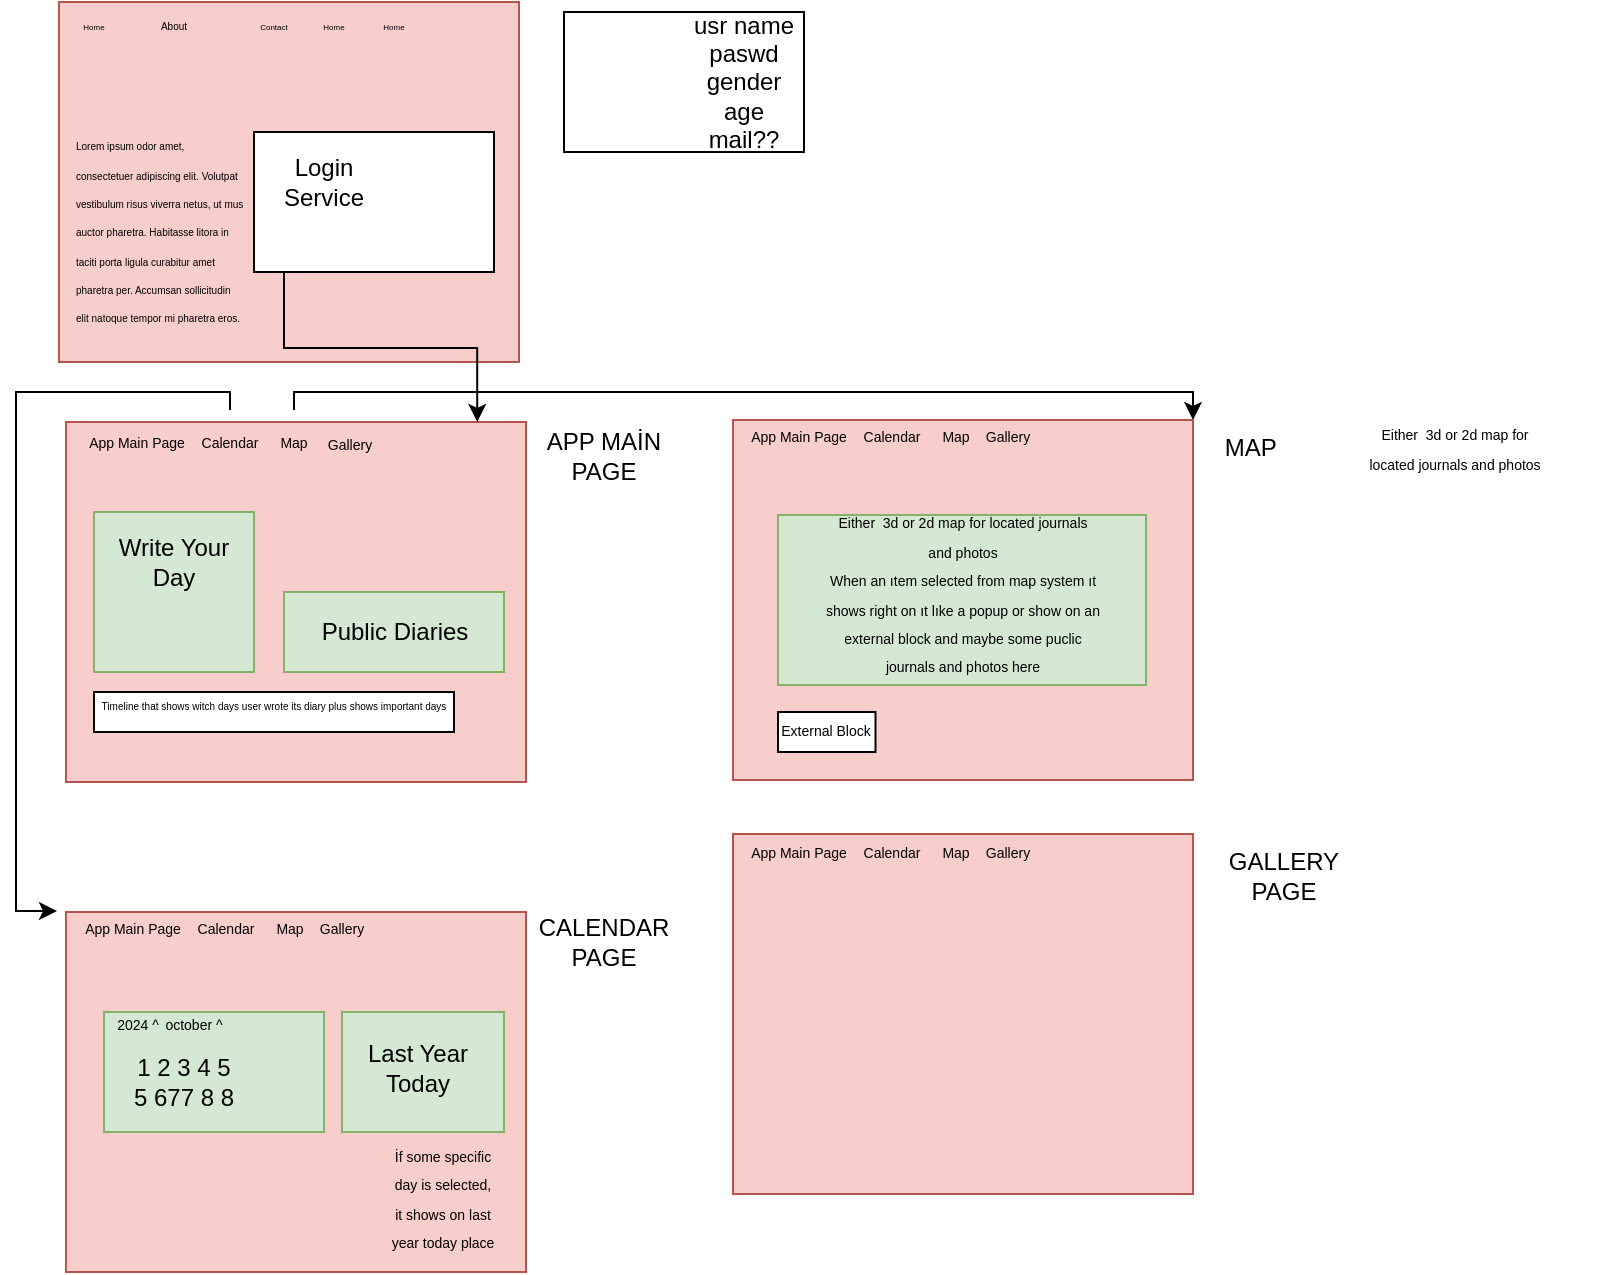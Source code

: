<mxfile version="25.0.3">
  <diagram name="Sayfa -1" id="lpaqPt4GCAIE5SKZ4p8X">
    <mxGraphModel dx="350" dy="186" grid="1" gridSize="10" guides="1" tooltips="1" connect="1" arrows="1" fold="1" page="1" pageScale="1" pageWidth="827" pageHeight="1169" math="0" shadow="0">
      <root>
        <mxCell id="0" />
        <mxCell id="1" parent="0" />
        <mxCell id="ZIyLOdGgL62Nhkdruaqg-5" value="" style="rounded=0;whiteSpace=wrap;html=1;fillColor=#f8cecc;strokeColor=#b85450;" vertex="1" parent="1">
          <mxGeometry x="37.5" y="25" width="230" height="180" as="geometry" />
        </mxCell>
        <mxCell id="ZIyLOdGgL62Nhkdruaqg-6" value="" style="rounded=0;whiteSpace=wrap;html=1;" vertex="1" parent="1">
          <mxGeometry x="135" y="90" width="120" height="70" as="geometry" />
        </mxCell>
        <mxCell id="ZIyLOdGgL62Nhkdruaqg-7" value="Login Service" style="text;html=1;align=center;verticalAlign=middle;whiteSpace=wrap;rounded=0;" vertex="1" parent="1">
          <mxGeometry x="140" y="100" width="60" height="30" as="geometry" />
        </mxCell>
        <mxCell id="ZIyLOdGgL62Nhkdruaqg-9" value="&lt;font style=&quot;font-size: 4px;&quot;&gt;Home&lt;/font&gt;" style="text;html=1;align=center;verticalAlign=middle;whiteSpace=wrap;rounded=0;" vertex="1" parent="1">
          <mxGeometry x="40" y="30" width="30" height="10" as="geometry" />
        </mxCell>
        <mxCell id="ZIyLOdGgL62Nhkdruaqg-11" value="&lt;font style=&quot;font-size: 5px;&quot;&gt;About&lt;/font&gt;" style="text;html=1;align=center;verticalAlign=middle;whiteSpace=wrap;rounded=0;" vertex="1" parent="1">
          <mxGeometry x="80" y="30" width="30" height="10" as="geometry" />
        </mxCell>
        <mxCell id="ZIyLOdGgL62Nhkdruaqg-12" value="&lt;font style=&quot;font-size: 4px;&quot;&gt;Contact&lt;/font&gt;" style="text;html=1;align=center;verticalAlign=middle;whiteSpace=wrap;rounded=0;" vertex="1" parent="1">
          <mxGeometry x="130" y="30" width="30" height="10" as="geometry" />
        </mxCell>
        <mxCell id="ZIyLOdGgL62Nhkdruaqg-13" value="&lt;font style=&quot;font-size: 4px;&quot;&gt;Home&lt;/font&gt;" style="text;html=1;align=center;verticalAlign=middle;whiteSpace=wrap;rounded=0;" vertex="1" parent="1">
          <mxGeometry x="160" y="30" width="30" height="10" as="geometry" />
        </mxCell>
        <mxCell id="ZIyLOdGgL62Nhkdruaqg-14" value="&lt;font style=&quot;font-size: 4px;&quot;&gt;Home&lt;/font&gt;" style="text;html=1;align=center;verticalAlign=middle;whiteSpace=wrap;rounded=0;" vertex="1" parent="1">
          <mxGeometry x="190" y="30" width="30" height="10" as="geometry" />
        </mxCell>
        <mxCell id="ZIyLOdGgL62Nhkdruaqg-18" value="" style="rounded=0;whiteSpace=wrap;html=1;fillColor=#f8cecc;strokeColor=#b85450;" vertex="1" parent="1">
          <mxGeometry x="41" y="235" width="230" height="180" as="geometry" />
        </mxCell>
        <mxCell id="ZIyLOdGgL62Nhkdruaqg-20" value="&lt;font style=&quot;font-size: 7px;&quot;&gt;App Main Page&lt;/font&gt;" style="text;html=1;align=center;verticalAlign=middle;whiteSpace=wrap;rounded=0;" vertex="1" parent="1">
          <mxGeometry x="39" y="229" width="75" height="30" as="geometry" />
        </mxCell>
        <mxCell id="ZIyLOdGgL62Nhkdruaqg-30" value="&lt;span style=&quot;color: rgba(0, 0, 0, 0); font-family: monospace; font-size: 0px; text-align: start; text-wrap-mode: nowrap;&quot;&gt;%3CmxGraphModel%3E%3Croot%3E%3CmxCell%20id%3D%220%22%2F%3E%3CmxCell%20id%3D%221%22%20parent%3D%220%22%2F%3E%3CmxCell%20id%3D%222%22%20value%3D%22%22%20style%3D%22rounded%3D0%3BwhiteSpace%3Dwrap%3Bhtml%3D1%3BfillColor%3D%23d5e8d4%3BstrokeColor%3D%2382b366%3B%22%20vertex%3D%221%22%20parent%3D%221%22%3E%3CmxGeometry%20x%3D%2255%22%20y%3D%22280%22%20width%3D%2280%22%20height%3D%2280%22%20as%3D%22geometry%22%2F%3E%3C%2FmxCell%3E%3C%2Froot%3E%3C%2FmxGraphModel%3E&lt;/span&gt;" style="rounded=0;whiteSpace=wrap;html=1;fillColor=#d5e8d4;strokeColor=#82b366;" vertex="1" parent="1">
          <mxGeometry x="55" y="280" width="80" height="80" as="geometry" />
        </mxCell>
        <mxCell id="ZIyLOdGgL62Nhkdruaqg-31" value="Write Your Day" style="text;html=1;align=center;verticalAlign=middle;whiteSpace=wrap;rounded=0;" vertex="1" parent="1">
          <mxGeometry x="65" y="290" width="60" height="30" as="geometry" />
        </mxCell>
        <mxCell id="ZIyLOdGgL62Nhkdruaqg-34" value="" style="rounded=0;whiteSpace=wrap;html=1;" vertex="1" parent="1">
          <mxGeometry x="55" y="370" width="180" height="20" as="geometry" />
        </mxCell>
        <mxCell id="ZIyLOdGgL62Nhkdruaqg-35" value="&lt;font style=&quot;font-size: 5px;&quot;&gt;Timeline that shows witch days user wrote its diary plus shows important days&lt;/font&gt;" style="text;html=1;align=center;verticalAlign=middle;whiteSpace=wrap;rounded=0;" vertex="1" parent="1">
          <mxGeometry x="50" y="360" width="190" height="30" as="geometry" />
        </mxCell>
        <mxCell id="ZIyLOdGgL62Nhkdruaqg-64" style="edgeStyle=orthogonalEdgeStyle;rounded=0;orthogonalLoop=1;jettySize=auto;html=1;exitX=0.5;exitY=0;exitDx=0;exitDy=0;entryX=0;entryY=0.25;entryDx=0;entryDy=0;" edge="1" parent="1" source="ZIyLOdGgL62Nhkdruaqg-36" target="ZIyLOdGgL62Nhkdruaqg-49">
          <mxGeometry relative="1" as="geometry">
            <Array as="points">
              <mxPoint x="123" y="220" />
              <mxPoint x="16" y="220" />
              <mxPoint x="16" y="479" />
            </Array>
          </mxGeometry>
        </mxCell>
        <mxCell id="ZIyLOdGgL62Nhkdruaqg-36" value="&lt;font style=&quot;font-size: 7px;&quot;&gt;Calendar&lt;/font&gt;" style="text;html=1;align=center;verticalAlign=middle;whiteSpace=wrap;rounded=0;" vertex="1" parent="1">
          <mxGeometry x="93" y="229" width="60" height="30" as="geometry" />
        </mxCell>
        <mxCell id="ZIyLOdGgL62Nhkdruaqg-95" style="edgeStyle=orthogonalEdgeStyle;rounded=0;orthogonalLoop=1;jettySize=auto;html=1;exitX=0.5;exitY=0;exitDx=0;exitDy=0;entryX=1;entryY=0;entryDx=0;entryDy=0;" edge="1" parent="1" source="ZIyLOdGgL62Nhkdruaqg-37" target="ZIyLOdGgL62Nhkdruaqg-66">
          <mxGeometry relative="1" as="geometry">
            <Array as="points">
              <mxPoint x="155" y="220" />
              <mxPoint x="605" y="220" />
            </Array>
          </mxGeometry>
        </mxCell>
        <mxCell id="ZIyLOdGgL62Nhkdruaqg-37" value="&lt;font style=&quot;font-size: 7px;&quot;&gt;Map&lt;/font&gt;" style="text;html=1;align=center;verticalAlign=middle;whiteSpace=wrap;rounded=0;" vertex="1" parent="1">
          <mxGeometry x="125" y="229" width="60" height="30" as="geometry" />
        </mxCell>
        <mxCell id="ZIyLOdGgL62Nhkdruaqg-38" value="&lt;font style=&quot;font-size: 7px;&quot;&gt;Gallery&lt;/font&gt;" style="text;html=1;align=center;verticalAlign=middle;whiteSpace=wrap;rounded=0;container=1;" vertex="1" parent="1">
          <mxGeometry x="153" y="230" width="60" height="30" as="geometry">
            <mxRectangle x="151" y="229" width="60" height="30" as="alternateBounds" />
          </mxGeometry>
        </mxCell>
        <mxCell id="ZIyLOdGgL62Nhkdruaqg-39" value="" style="shape=image;html=1;verticalAlign=top;verticalLabelPosition=bottom;labelBackgroundColor=#ffffff;imageAspect=0;aspect=fixed;image=https://cdn1.iconfinder.com/data/icons/material-core/18/exit-to-app-128.png" vertex="1" parent="1">
          <mxGeometry x="250" y="243" width="17" height="17" as="geometry" />
        </mxCell>
        <mxCell id="ZIyLOdGgL62Nhkdruaqg-40" value="" style="shape=image;html=1;verticalAlign=top;verticalLabelPosition=bottom;labelBackgroundColor=#ffffff;imageAspect=0;aspect=fixed;image=https://cdn1.iconfinder.com/data/icons/iconoir-vol-3/24/profile-circled-128.png" vertex="1" parent="1">
          <mxGeometry x="224" y="243" width="20" height="20" as="geometry" />
        </mxCell>
        <mxCell id="ZIyLOdGgL62Nhkdruaqg-43" value="" style="rounded=0;whiteSpace=wrap;html=1;fillColor=#d5e8d4;strokeColor=#82b366;" vertex="1" parent="1">
          <mxGeometry x="150" y="320" width="110" height="40" as="geometry" />
        </mxCell>
        <mxCell id="ZIyLOdGgL62Nhkdruaqg-44" value="Public Diaries" style="text;html=1;align=center;verticalAlign=middle;whiteSpace=wrap;rounded=0;" vertex="1" parent="1">
          <mxGeometry x="142.5" y="325" width="125" height="30" as="geometry" />
        </mxCell>
        <mxCell id="ZIyLOdGgL62Nhkdruaqg-45" value="&lt;font style=&quot;font-size: 5px;&quot;&gt;Lorem ipsum odor amet, consectetuer adipiscing elit. Volutpat vestibulum risus viverra netus, ut mus auctor pharetra. Habitasse litora in taciti porta ligula curabitur amet pharetra per. Accumsan sollicitudin elit natoque tempor mi pharetra eros.&amp;nbsp;&lt;/font&gt;" style="text;html=1;align=left;verticalAlign=middle;whiteSpace=wrap;rounded=0;" vertex="1" parent="1">
          <mxGeometry x="44" y="98" width="86" height="79" as="geometry" />
        </mxCell>
        <mxCell id="ZIyLOdGgL62Nhkdruaqg-46" value="APP MAİN PAGE" style="text;html=1;align=center;verticalAlign=middle;whiteSpace=wrap;rounded=0;" vertex="1" parent="1">
          <mxGeometry x="280" y="236.5" width="60" height="30" as="geometry" />
        </mxCell>
        <mxCell id="ZIyLOdGgL62Nhkdruaqg-47" value="" style="rounded=0;whiteSpace=wrap;html=1;fillColor=#f8cecc;strokeColor=#b85450;" vertex="1" parent="1">
          <mxGeometry x="41" y="480" width="230" height="180" as="geometry" />
        </mxCell>
        <mxCell id="ZIyLOdGgL62Nhkdruaqg-48" value="CALENDAR PAGE" style="text;html=1;align=center;verticalAlign=middle;whiteSpace=wrap;rounded=0;" vertex="1" parent="1">
          <mxGeometry x="280" y="480" width="60" height="30" as="geometry" />
        </mxCell>
        <mxCell id="ZIyLOdGgL62Nhkdruaqg-49" value="&lt;font style=&quot;font-size: 7px;&quot;&gt;App Main Page&lt;/font&gt;" style="text;html=1;align=center;verticalAlign=middle;whiteSpace=wrap;rounded=0;" vertex="1" parent="1">
          <mxGeometry x="36.5" y="472" width="75" height="30" as="geometry" />
        </mxCell>
        <mxCell id="ZIyLOdGgL62Nhkdruaqg-50" value="&lt;font style=&quot;font-size: 7px;&quot;&gt;Calendar&lt;/font&gt;" style="text;html=1;align=center;verticalAlign=middle;whiteSpace=wrap;rounded=0;" vertex="1" parent="1">
          <mxGeometry x="90.5" y="472" width="60" height="30" as="geometry" />
        </mxCell>
        <mxCell id="ZIyLOdGgL62Nhkdruaqg-51" value="&lt;font style=&quot;font-size: 7px;&quot;&gt;Map&lt;/font&gt;" style="text;html=1;align=center;verticalAlign=middle;whiteSpace=wrap;rounded=0;" vertex="1" parent="1">
          <mxGeometry x="122.5" y="472" width="60" height="30" as="geometry" />
        </mxCell>
        <mxCell id="ZIyLOdGgL62Nhkdruaqg-52" value="&lt;font style=&quot;font-size: 7px;&quot;&gt;Gallery&lt;/font&gt;" style="text;html=1;align=center;verticalAlign=middle;whiteSpace=wrap;rounded=0;container=1;" vertex="1" parent="1">
          <mxGeometry x="148.5" y="472" width="60" height="30" as="geometry" />
        </mxCell>
        <mxCell id="ZIyLOdGgL62Nhkdruaqg-53" value="" style="shape=image;html=1;verticalAlign=top;verticalLabelPosition=bottom;labelBackgroundColor=#ffffff;imageAspect=0;aspect=fixed;image=https://cdn1.iconfinder.com/data/icons/material-core/18/exit-to-app-128.png" vertex="1" parent="1">
          <mxGeometry x="247.5" y="486" width="17" height="17" as="geometry" />
        </mxCell>
        <mxCell id="ZIyLOdGgL62Nhkdruaqg-54" value="" style="shape=image;html=1;verticalAlign=top;verticalLabelPosition=bottom;labelBackgroundColor=#ffffff;imageAspect=0;aspect=fixed;image=https://cdn1.iconfinder.com/data/icons/iconoir-vol-3/24/profile-circled-128.png" vertex="1" parent="1">
          <mxGeometry x="221.5" y="486" width="20" height="20" as="geometry" />
        </mxCell>
        <mxCell id="ZIyLOdGgL62Nhkdruaqg-55" value="" style="rounded=0;whiteSpace=wrap;html=1;fillColor=#d5e8d4;strokeColor=#82b366;" vertex="1" parent="1">
          <mxGeometry x="179" y="530" width="81" height="60" as="geometry" />
        </mxCell>
        <mxCell id="ZIyLOdGgL62Nhkdruaqg-56" value="Last Year Today" style="text;html=1;align=center;verticalAlign=middle;whiteSpace=wrap;rounded=0;" vertex="1" parent="1">
          <mxGeometry x="184" y="535" width="66" height="45" as="geometry" />
        </mxCell>
        <mxCell id="ZIyLOdGgL62Nhkdruaqg-59" value="" style="rounded=0;whiteSpace=wrap;html=1;fillColor=#d5e8d4;strokeColor=#82b366;" vertex="1" parent="1">
          <mxGeometry x="60" y="530" width="110" height="60" as="geometry" />
        </mxCell>
        <mxCell id="ZIyLOdGgL62Nhkdruaqg-60" value="&lt;font style=&quot;font-size: 7px;&quot;&gt;2024 ^&lt;/font&gt;" style="text;html=1;align=center;verticalAlign=middle;whiteSpace=wrap;rounded=0;" vertex="1" parent="1">
          <mxGeometry x="46.5" y="520" width="60" height="30" as="geometry" />
        </mxCell>
        <mxCell id="ZIyLOdGgL62Nhkdruaqg-61" value="&lt;font style=&quot;font-size: 7px;&quot;&gt;october ^&lt;/font&gt;" style="text;html=1;align=center;verticalAlign=middle;whiteSpace=wrap;rounded=0;" vertex="1" parent="1">
          <mxGeometry x="75" y="520" width="60" height="30" as="geometry" />
        </mxCell>
        <mxCell id="ZIyLOdGgL62Nhkdruaqg-62" value="1 2 3 4 5&lt;div&gt;5 677 8 8&lt;/div&gt;" style="text;html=1;align=center;verticalAlign=middle;whiteSpace=wrap;rounded=0;" vertex="1" parent="1">
          <mxGeometry x="55" y="550" width="90" height="30" as="geometry" />
        </mxCell>
        <mxCell id="ZIyLOdGgL62Nhkdruaqg-63" value="&lt;font style=&quot;font-size: 7px;&quot;&gt;İf some specific day is selected, it shows on last year today place&lt;/font&gt;" style="text;html=1;align=center;verticalAlign=middle;whiteSpace=wrap;rounded=0;" vertex="1" parent="1">
          <mxGeometry x="202" y="607" width="55" height="30" as="geometry" />
        </mxCell>
        <mxCell id="ZIyLOdGgL62Nhkdruaqg-66" value="" style="rounded=0;whiteSpace=wrap;html=1;fillColor=#f8cecc;strokeColor=#b85450;" vertex="1" parent="1">
          <mxGeometry x="374.5" y="234" width="230" height="180" as="geometry" />
        </mxCell>
        <mxCell id="ZIyLOdGgL62Nhkdruaqg-67" value="MAP&amp;nbsp;" style="text;html=1;align=center;verticalAlign=middle;whiteSpace=wrap;rounded=0;" vertex="1" parent="1">
          <mxGeometry x="604.5" y="233" width="60" height="30" as="geometry" />
        </mxCell>
        <mxCell id="ZIyLOdGgL62Nhkdruaqg-68" value="&lt;font style=&quot;font-size: 7px;&quot;&gt;App Main Page&lt;/font&gt;" style="text;html=1;align=center;verticalAlign=middle;whiteSpace=wrap;rounded=0;" vertex="1" parent="1">
          <mxGeometry x="370" y="226" width="75" height="30" as="geometry" />
        </mxCell>
        <mxCell id="ZIyLOdGgL62Nhkdruaqg-69" value="&lt;font style=&quot;font-size: 7px;&quot;&gt;Calendar&lt;/font&gt;" style="text;html=1;align=center;verticalAlign=middle;whiteSpace=wrap;rounded=0;" vertex="1" parent="1">
          <mxGeometry x="424" y="226" width="60" height="30" as="geometry" />
        </mxCell>
        <mxCell id="ZIyLOdGgL62Nhkdruaqg-70" value="&lt;font style=&quot;font-size: 7px;&quot;&gt;Map&lt;/font&gt;" style="text;html=1;align=center;verticalAlign=middle;whiteSpace=wrap;rounded=0;" vertex="1" parent="1">
          <mxGeometry x="456" y="226" width="60" height="30" as="geometry" />
        </mxCell>
        <mxCell id="ZIyLOdGgL62Nhkdruaqg-71" value="&lt;font style=&quot;font-size: 7px;&quot;&gt;Gallery&lt;/font&gt;" style="text;html=1;align=center;verticalAlign=middle;whiteSpace=wrap;rounded=0;container=1;" vertex="1" parent="1">
          <mxGeometry x="482" y="226" width="60" height="30" as="geometry" />
        </mxCell>
        <mxCell id="ZIyLOdGgL62Nhkdruaqg-72" value="" style="shape=image;html=1;verticalAlign=top;verticalLabelPosition=bottom;labelBackgroundColor=#ffffff;imageAspect=0;aspect=fixed;image=https://cdn1.iconfinder.com/data/icons/material-core/18/exit-to-app-128.png" vertex="1" parent="1">
          <mxGeometry x="581" y="240" width="17" height="17" as="geometry" />
        </mxCell>
        <mxCell id="ZIyLOdGgL62Nhkdruaqg-73" value="" style="shape=image;html=1;verticalAlign=top;verticalLabelPosition=bottom;labelBackgroundColor=#ffffff;imageAspect=0;aspect=fixed;image=https://cdn1.iconfinder.com/data/icons/iconoir-vol-3/24/profile-circled-128.png" vertex="1" parent="1">
          <mxGeometry x="555" y="240" width="20" height="20" as="geometry" />
        </mxCell>
        <mxCell id="ZIyLOdGgL62Nhkdruaqg-81" value="" style="shape=image;html=1;verticalAlign=top;verticalLabelPosition=bottom;labelBackgroundColor=#ffffff;imageAspect=0;aspect=fixed;image=https://cdn2.iconfinder.com/data/icons/whcompare-isometric-web-hosting-servers/50/connected-globe-128.png" vertex="1" parent="1">
          <mxGeometry x="740.5" y="366.5" width="74.5" height="74.5" as="geometry" />
        </mxCell>
        <mxCell id="ZIyLOdGgL62Nhkdruaqg-83" value="" style="shape=image;verticalLabelPosition=bottom;labelBackgroundColor=default;verticalAlign=top;aspect=fixed;imageAspect=0;image=https://cdn.britannica.com/37/245037-050-79129D52/world-map-continents-oceans.jpg;" vertex="1" parent="1">
          <mxGeometry x="655" y="273" width="160" height="80" as="geometry" />
        </mxCell>
        <mxCell id="ZIyLOdGgL62Nhkdruaqg-84" value="&lt;font style=&quot;font-size: 7px;&quot;&gt;Either&amp;nbsp; 3d or 2d map for located journals and photos&lt;/font&gt;" style="text;html=1;align=center;verticalAlign=middle;whiteSpace=wrap;rounded=0;" vertex="1" parent="1">
          <mxGeometry x="689.75" y="236.5" width="90.5" height="20" as="geometry" />
        </mxCell>
        <mxCell id="ZIyLOdGgL62Nhkdruaqg-85" value="" style="rounded=0;whiteSpace=wrap;html=1;fillColor=#d5e8d4;strokeColor=#82b366;" vertex="1" parent="1">
          <mxGeometry x="397" y="281.5" width="184" height="85" as="geometry" />
        </mxCell>
        <mxCell id="ZIyLOdGgL62Nhkdruaqg-88" value="&lt;font style=&quot;font-size: 7px;&quot;&gt;Either&amp;nbsp; 3d or 2d map for located journals and photos&lt;/font&gt;&lt;div&gt;&lt;font style=&quot;font-size: 7px;&quot;&gt;When an ıtem selected from map system ıt shows right on ıt lıke a popup or show on an external block and maybe some puclic journals and photos here&lt;/font&gt;&lt;/div&gt;" style="text;html=1;align=center;verticalAlign=middle;whiteSpace=wrap;rounded=0;" vertex="1" parent="1">
          <mxGeometry x="419.88" y="310" width="139.25" height="20" as="geometry" />
        </mxCell>
        <mxCell id="ZIyLOdGgL62Nhkdruaqg-89" value="" style="rounded=0;whiteSpace=wrap;html=1;" vertex="1" parent="1">
          <mxGeometry x="397" y="380" width="48.75" height="20" as="geometry" />
        </mxCell>
        <mxCell id="ZIyLOdGgL62Nhkdruaqg-90" value="&lt;font style=&quot;font-size: 7px;&quot;&gt;External Block&lt;/font&gt;" style="text;html=1;align=center;verticalAlign=middle;whiteSpace=wrap;rounded=0;" vertex="1" parent="1">
          <mxGeometry x="390.75" y="373" width="60" height="30" as="geometry" />
        </mxCell>
        <mxCell id="ZIyLOdGgL62Nhkdruaqg-96" style="edgeStyle=orthogonalEdgeStyle;rounded=0;orthogonalLoop=1;jettySize=auto;html=1;exitX=0;exitY=1;exitDx=0;exitDy=0;entryX=0.894;entryY=0;entryDx=0;entryDy=0;entryPerimeter=0;" edge="1" parent="1" source="ZIyLOdGgL62Nhkdruaqg-6" target="ZIyLOdGgL62Nhkdruaqg-18">
          <mxGeometry relative="1" as="geometry">
            <mxPoint x="250" y="230" as="targetPoint" />
            <Array as="points">
              <mxPoint x="150" y="160" />
              <mxPoint x="150" y="198" />
              <mxPoint x="247" y="198" />
            </Array>
          </mxGeometry>
        </mxCell>
        <mxCell id="ZIyLOdGgL62Nhkdruaqg-97" value="" style="rounded=0;whiteSpace=wrap;html=1;fillColor=#f8cecc;strokeColor=#b85450;" vertex="1" parent="1">
          <mxGeometry x="374.51" y="441" width="230" height="180" as="geometry" />
        </mxCell>
        <mxCell id="ZIyLOdGgL62Nhkdruaqg-98" value="" style="shape=image;html=1;verticalAlign=top;verticalLabelPosition=bottom;labelBackgroundColor=#ffffff;imageAspect=0;aspect=fixed;image=https://cdn1.iconfinder.com/data/icons/material-core/18/exit-to-app-128.png" vertex="1" parent="1">
          <mxGeometry x="581.01" y="447" width="17" height="17" as="geometry" />
        </mxCell>
        <mxCell id="ZIyLOdGgL62Nhkdruaqg-99" value="" style="shape=image;html=1;verticalAlign=top;verticalLabelPosition=bottom;labelBackgroundColor=#ffffff;imageAspect=0;aspect=fixed;image=https://cdn1.iconfinder.com/data/icons/iconoir-vol-3/24/profile-circled-128.png" vertex="1" parent="1">
          <mxGeometry x="555.01" y="447" width="20" height="20" as="geometry" />
        </mxCell>
        <mxCell id="ZIyLOdGgL62Nhkdruaqg-104" value="&lt;font style=&quot;font-size: 7px;&quot;&gt;App Main Page&lt;/font&gt;" style="text;html=1;align=center;verticalAlign=middle;whiteSpace=wrap;rounded=0;" vertex="1" parent="1">
          <mxGeometry x="370" y="434" width="75" height="30" as="geometry" />
        </mxCell>
        <mxCell id="ZIyLOdGgL62Nhkdruaqg-105" value="&lt;font style=&quot;font-size: 7px;&quot;&gt;Calendar&lt;/font&gt;" style="text;html=1;align=center;verticalAlign=middle;whiteSpace=wrap;rounded=0;" vertex="1" parent="1">
          <mxGeometry x="424" y="434" width="60" height="30" as="geometry" />
        </mxCell>
        <mxCell id="ZIyLOdGgL62Nhkdruaqg-106" value="&lt;font style=&quot;font-size: 7px;&quot;&gt;Map&lt;/font&gt;" style="text;html=1;align=center;verticalAlign=middle;whiteSpace=wrap;rounded=0;" vertex="1" parent="1">
          <mxGeometry x="456" y="434" width="60" height="30" as="geometry" />
        </mxCell>
        <mxCell id="ZIyLOdGgL62Nhkdruaqg-107" value="&lt;font style=&quot;font-size: 7px;&quot;&gt;Gallery&lt;/font&gt;" style="text;html=1;align=center;verticalAlign=middle;whiteSpace=wrap;rounded=0;container=1;" vertex="1" parent="1">
          <mxGeometry x="482" y="434" width="60" height="30" as="geometry" />
        </mxCell>
        <mxCell id="ZIyLOdGgL62Nhkdruaqg-108" value="" style="shape=image;html=1;verticalAlign=top;verticalLabelPosition=bottom;labelBackgroundColor=#ffffff;imageAspect=0;aspect=fixed;image=https://cdn4.iconfinder.com/data/icons/48-bubbles/48/18.Pictures-Day-128.png" vertex="1" parent="1">
          <mxGeometry x="395" y="502" width="38" height="38" as="geometry" />
        </mxCell>
        <mxCell id="ZIyLOdGgL62Nhkdruaqg-109" value="" style="shape=image;html=1;verticalAlign=top;verticalLabelPosition=bottom;labelBackgroundColor=#ffffff;imageAspect=0;aspect=fixed;image=https://cdn4.iconfinder.com/data/icons/48-bubbles/48/18.Pictures-Day-128.png" vertex="1" parent="1">
          <mxGeometry x="446" y="540" width="38" height="38" as="geometry" />
        </mxCell>
        <mxCell id="ZIyLOdGgL62Nhkdruaqg-110" value="" style="shape=image;html=1;verticalAlign=top;verticalLabelPosition=bottom;labelBackgroundColor=#ffffff;imageAspect=0;aspect=fixed;image=https://cdn4.iconfinder.com/data/icons/48-bubbles/48/18.Pictures-Day-128.png" vertex="1" parent="1">
          <mxGeometry x="395" y="541" width="38" height="38" as="geometry" />
        </mxCell>
        <mxCell id="ZIyLOdGgL62Nhkdruaqg-111" value="" style="shape=image;html=1;verticalAlign=top;verticalLabelPosition=bottom;labelBackgroundColor=#ffffff;imageAspect=0;aspect=fixed;image=https://cdn4.iconfinder.com/data/icons/48-bubbles/48/18.Pictures-Day-128.png" vertex="1" parent="1">
          <mxGeometry x="446" y="503" width="38" height="38" as="geometry" />
        </mxCell>
        <mxCell id="ZIyLOdGgL62Nhkdruaqg-112" value="" style="shape=image;html=1;verticalAlign=top;verticalLabelPosition=bottom;labelBackgroundColor=#ffffff;imageAspect=0;aspect=fixed;image=https://cdn4.iconfinder.com/data/icons/48-bubbles/48/18.Pictures-Day-128.png" vertex="1" parent="1">
          <mxGeometry x="493" y="503" width="38" height="38" as="geometry" />
        </mxCell>
        <mxCell id="ZIyLOdGgL62Nhkdruaqg-113" value="" style="shape=image;html=1;verticalAlign=top;verticalLabelPosition=bottom;labelBackgroundColor=#ffffff;imageAspect=0;aspect=fixed;image=https://cdn4.iconfinder.com/data/icons/48-bubbles/48/18.Pictures-Day-128.png" vertex="1" parent="1">
          <mxGeometry x="493" y="541" width="38" height="38" as="geometry" />
        </mxCell>
        <mxCell id="ZIyLOdGgL62Nhkdruaqg-114" value="GALLERY PAGE" style="text;html=1;align=center;verticalAlign=middle;whiteSpace=wrap;rounded=0;" vertex="1" parent="1">
          <mxGeometry x="620" y="447" width="60" height="30" as="geometry" />
        </mxCell>
        <mxCell id="ZIyLOdGgL62Nhkdruaqg-115" value="" style="rounded=0;whiteSpace=wrap;html=1;" vertex="1" parent="1">
          <mxGeometry x="290" y="30" width="120" height="70" as="geometry" />
        </mxCell>
        <mxCell id="ZIyLOdGgL62Nhkdruaqg-117" value="usr name&lt;div&gt;paswd&lt;/div&gt;&lt;div&gt;gender&lt;/div&gt;&lt;div&gt;age&lt;/div&gt;&lt;div&gt;mail??&lt;/div&gt;" style="text;html=1;align=center;verticalAlign=middle;whiteSpace=wrap;rounded=0;" vertex="1" parent="1">
          <mxGeometry x="350" y="50" width="60" height="30" as="geometry" />
        </mxCell>
      </root>
    </mxGraphModel>
  </diagram>
</mxfile>
